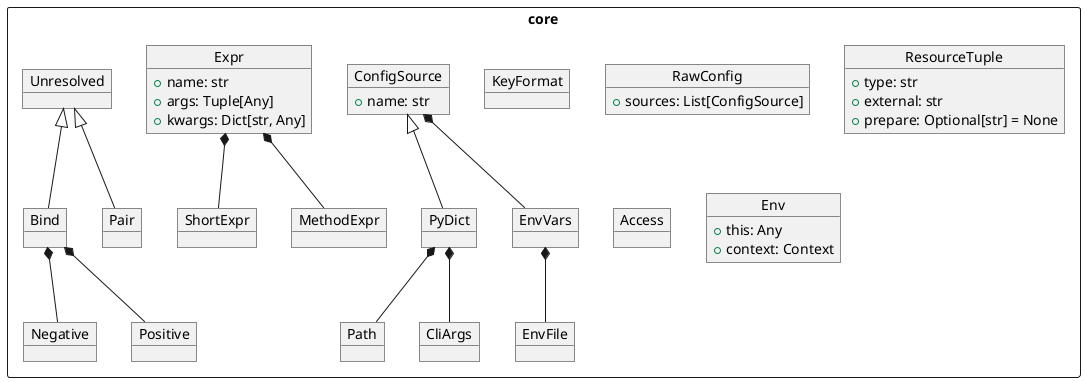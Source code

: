 @startuml
package core <<Rectangle>> {

    object KeyFormat

    object ConfigSource {
        +name: str
    }

    object PyDict
    object Path
    object CliArgs
    object EnvVars
    object EnvFile
    object RawConfig {
        +sources: List[ConfigSource]
    }

    object ResourceTuple {
        +type: str
        +external: str
        +prepare: Optional[str] = None
    }

    object Access {

    }

    object Expr {
        +name: str
        +args: Tuple[Any]
        +kwargs: Dict[str, Any]
    }

    object ShortExpr {

    }

    object MethodExpr {

    }

    object Env {
        +this: Any
        +context: Context
    }

    object Unresolved {

    }

    object Bind {

    }

    object Pair {

    }

    object Negative {

    }

    object Positive {

    }

}

ConfigSource <|-- PyDict
PyDict *-- Path
PyDict *-- CliArgs
ConfigSource *-- EnvVars
EnvVars *-- EnvFile
Expr *-- ShortExpr
Expr *-- MethodExpr
Unresolved <|-- Pair
Unresolved <|-- Bind
Bind *-- Negative
Bind *-- Positive
@enduml
